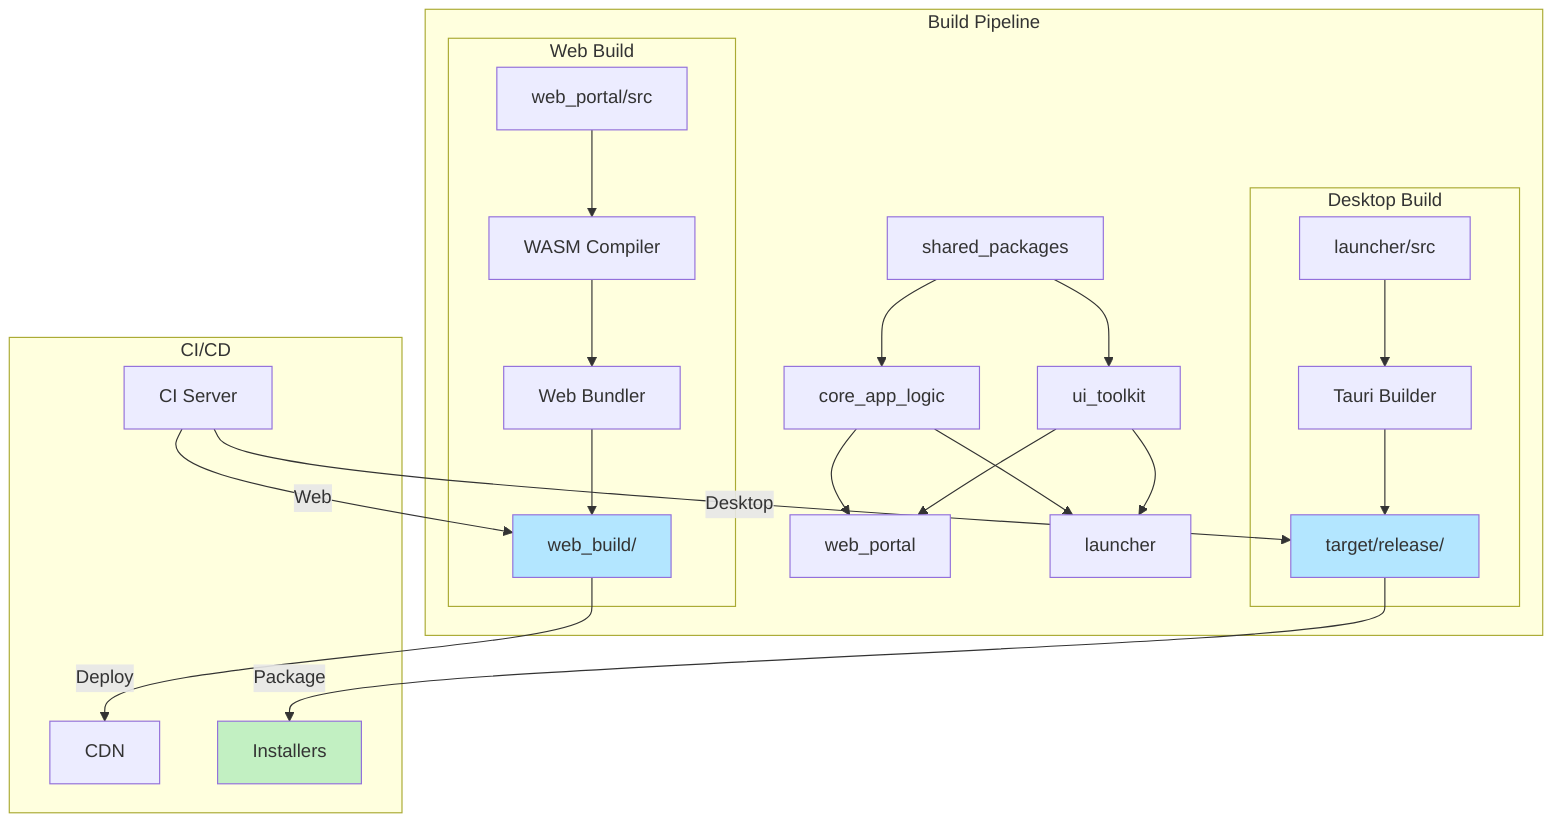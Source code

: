 flowchart TB
    subgraph Build Pipeline
        shared[shared_packages]
        core[core_app_logic]
        ui[ui_toolkit]
        web[web_portal]
        desktop[launcher]
        
        shared --> core
        shared --> ui
        core --> web
        core --> desktop
        ui --> web
        ui --> desktop
        
        subgraph Web Build
            web_src[web_portal/src] --> wasm_compiler[WASM Compiler]
            wasm_compiler --> bundler[Web Bundler]
            bundler --> web_artifact[web_build/]
        end
        
        subgraph Desktop Build
            desktop_src[launcher/src] --> tauri_compiler[Tauri Builder]
            tauri_compiler --> desktop_artifact[target/release/]
        end
    end
    
    subgraph CI/CD
        ci[CI Server] -->|Web| web_artifact
        ci -->|Desktop| desktop_artifact
        web_artifact -->|Deploy| web_hosting[CDN]
        desktop_artifact -->|Package| installers[Installers]
    end
    
    style web_artifact fill:#b3e6ff
    style desktop_artifact fill:#b3e6ff
    style installers fill:#c2f0c2